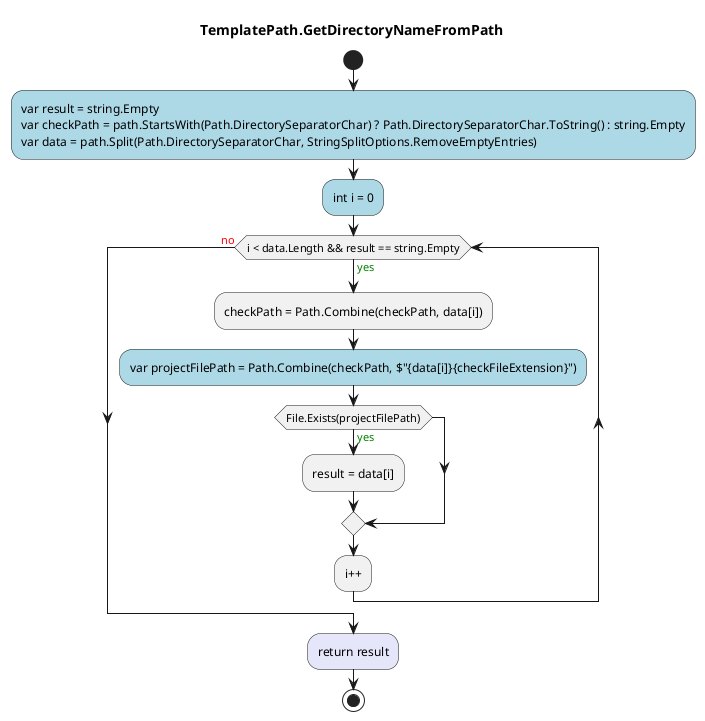 @startuml TemplatePath.GetDirectoryNameFromPath
title TemplatePath.GetDirectoryNameFromPath
start
#LightBlue:var result = string.Empty
var checkPath = path.StartsWith(Path.DirectorySeparatorChar) ? Path.DirectorySeparatorChar.ToString() : string.Empty
var data = path.Split(Path.DirectorySeparatorChar, StringSplitOptions.RemoveEmptyEntries);
#LightBlue:int i = 0;
while (i < data.Length && result == string.Empty) is (<color:green>yes)
    :checkPath = Path.Combine(checkPath, data[i]);
    #LightBlue:var projectFilePath = Path.Combine(checkPath, $"{data[i]}{checkFileExtension}");
    if (File.Exists(projectFilePath)) then (<color:green>yes)
        :result = data[i];
    endif
:i++;
endwhile (<color:red>no)
#Lavender:return result;
stop
@enduml
